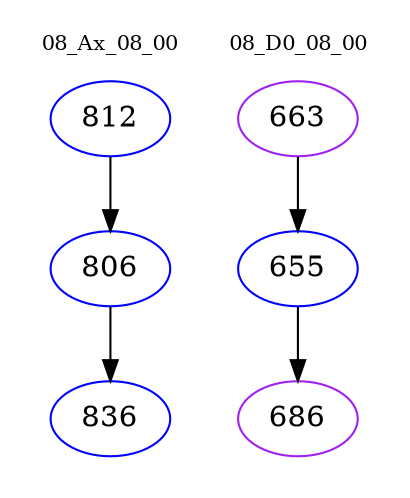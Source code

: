digraph{
subgraph cluster_0 {
color = white
label = "08_Ax_08_00";
fontsize=10;
T0_812 [label="812", color="blue"]
T0_812 -> T0_806 [color="black"]
T0_806 [label="806", color="blue"]
T0_806 -> T0_836 [color="black"]
T0_836 [label="836", color="blue"]
}
subgraph cluster_1 {
color = white
label = "08_D0_08_00";
fontsize=10;
T1_663 [label="663", color="purple"]
T1_663 -> T1_655 [color="black"]
T1_655 [label="655", color="blue"]
T1_655 -> T1_686 [color="black"]
T1_686 [label="686", color="purple"]
}
}
